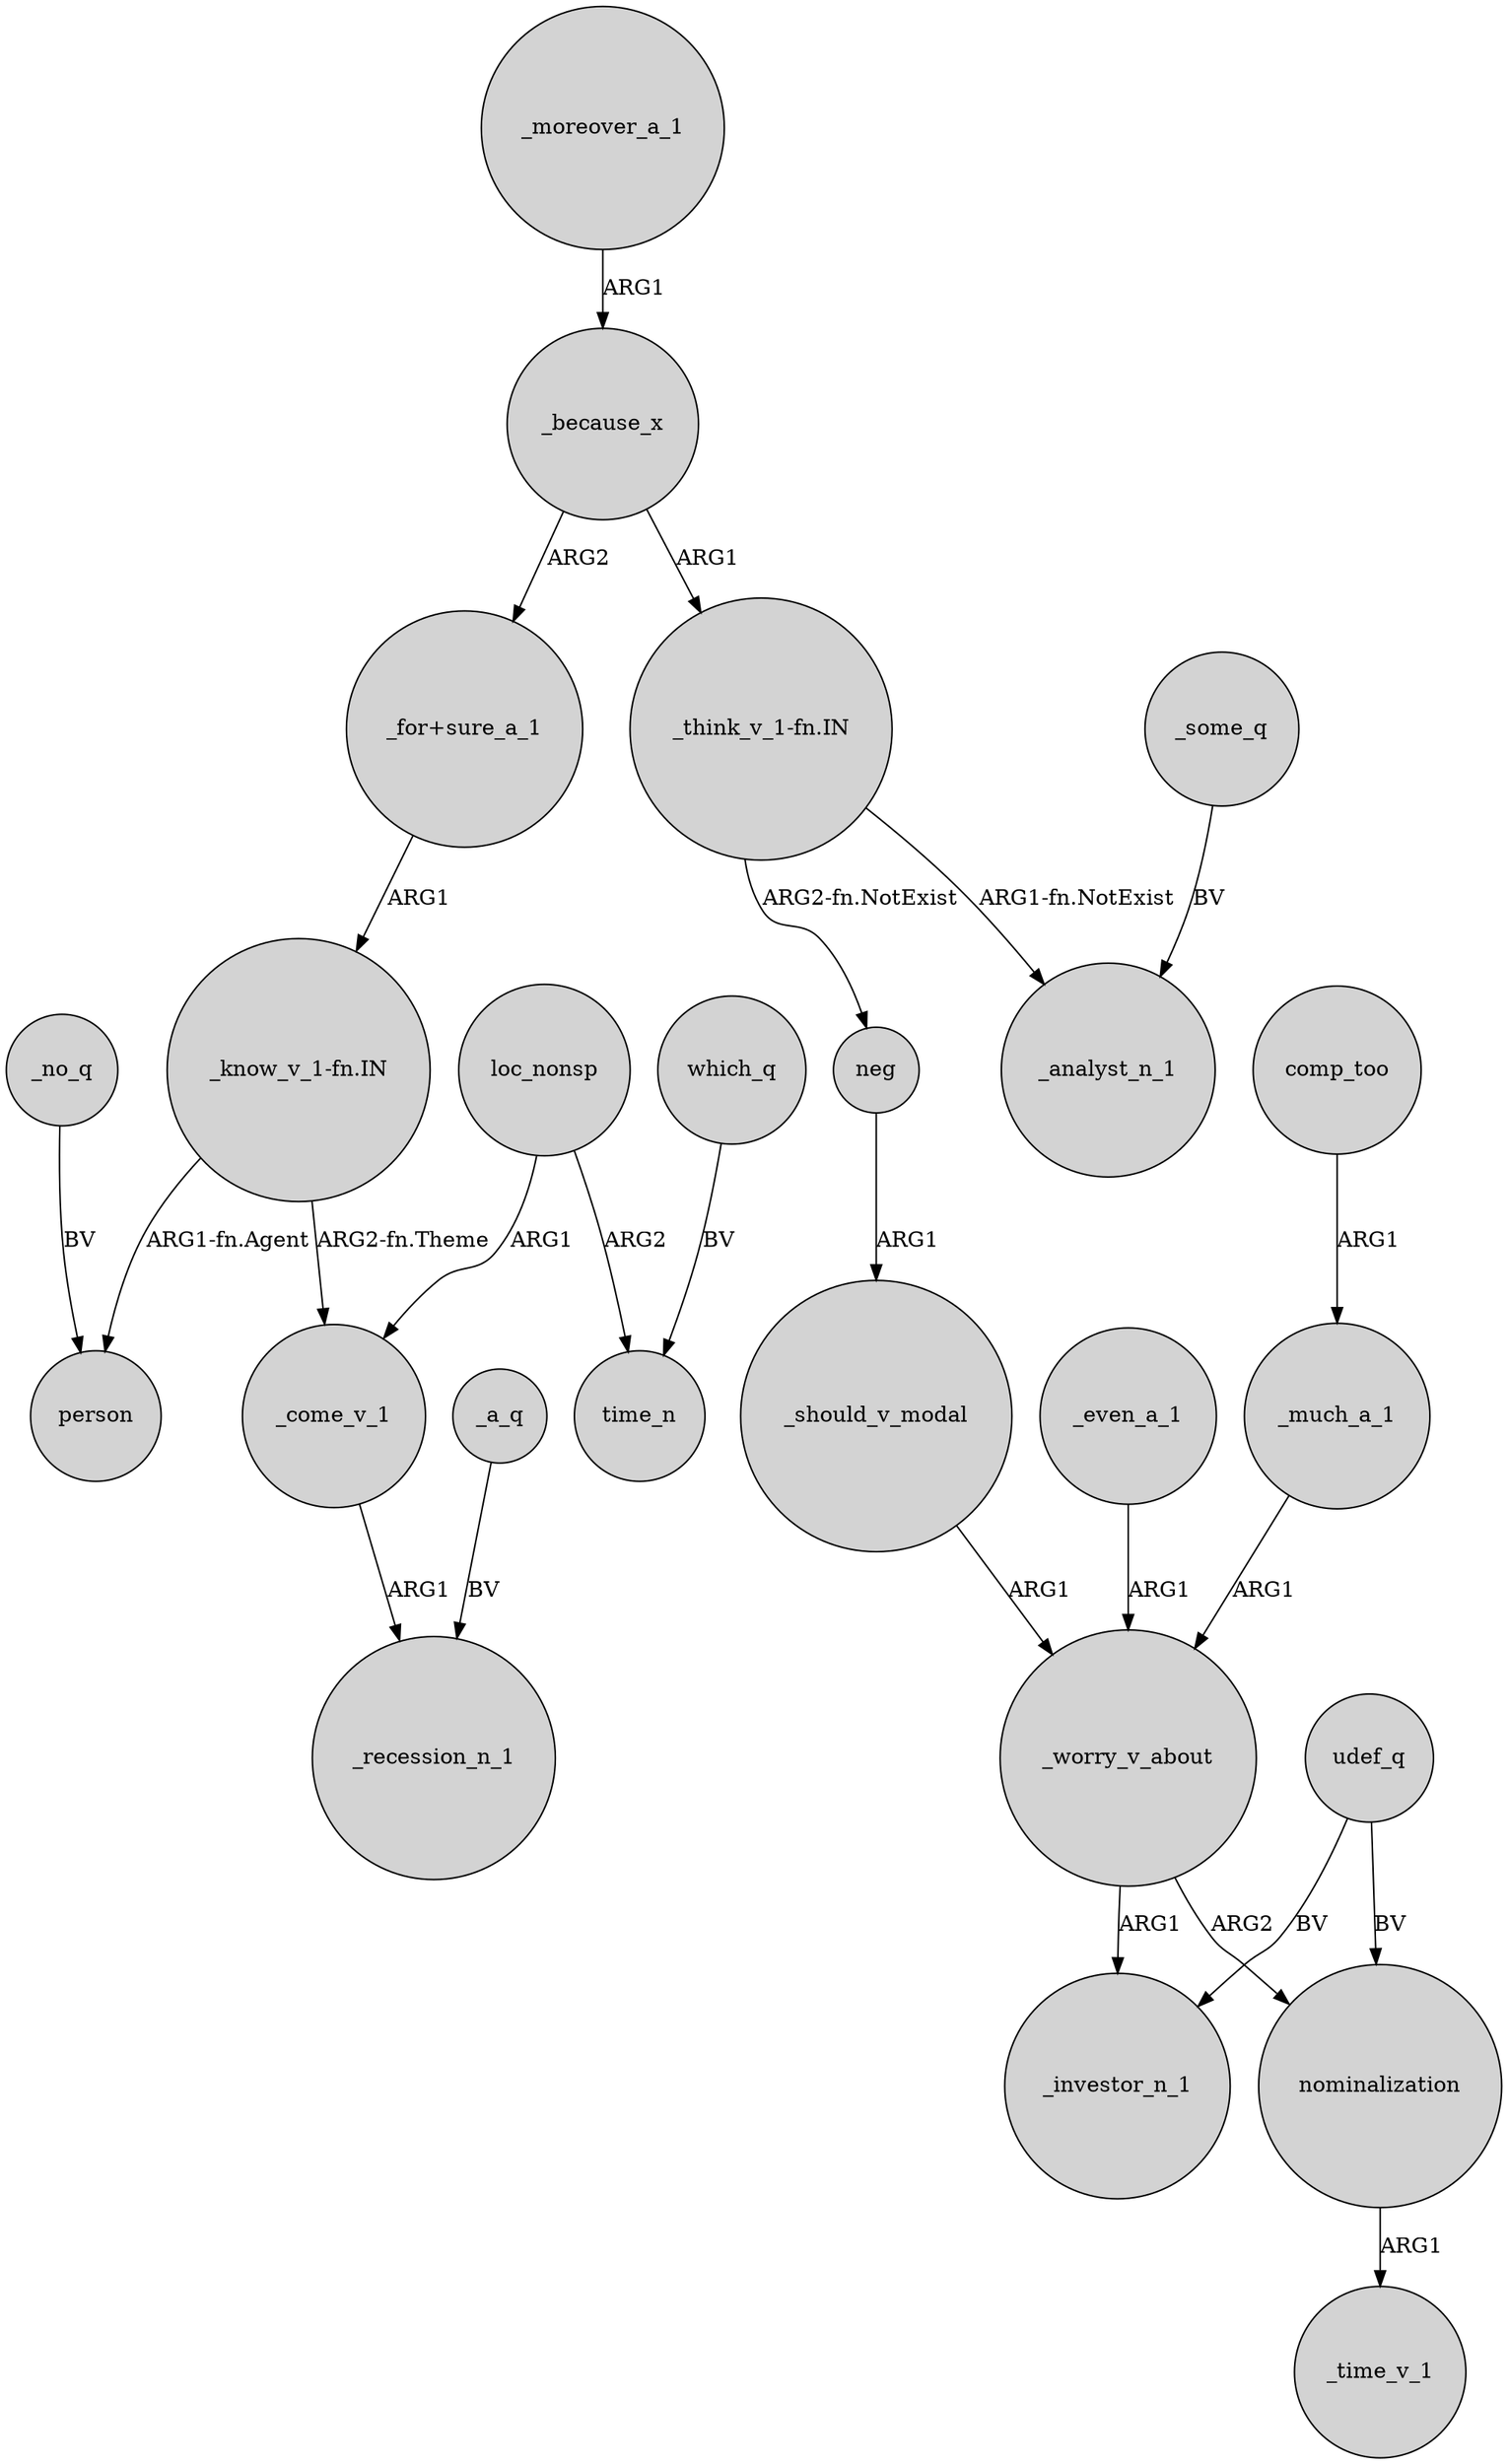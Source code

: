 digraph {
	node [shape=circle style=filled]
	_come_v_1 -> _recession_n_1 [label=ARG1]
	_because_x -> "_think_v_1-fn.IN" [label=ARG1]
	udef_q -> _investor_n_1 [label=BV]
	"_know_v_1-fn.IN" -> _come_v_1 [label="ARG2-fn.Theme"]
	neg -> _should_v_modal [label=ARG1]
	"_for+sure_a_1" -> "_know_v_1-fn.IN" [label=ARG1]
	nominalization -> _time_v_1 [label=ARG1]
	which_q -> time_n [label=BV]
	_much_a_1 -> _worry_v_about [label=ARG1]
	comp_too -> _much_a_1 [label=ARG1]
	_because_x -> "_for+sure_a_1" [label=ARG2]
	_worry_v_about -> nominalization [label=ARG2]
	loc_nonsp -> _come_v_1 [label=ARG1]
	loc_nonsp -> time_n [label=ARG2]
	_worry_v_about -> _investor_n_1 [label=ARG1]
	_moreover_a_1 -> _because_x [label=ARG1]
	"_know_v_1-fn.IN" -> person [label="ARG1-fn.Agent"]
	"_think_v_1-fn.IN" -> neg [label="ARG2-fn.NotExist"]
	_even_a_1 -> _worry_v_about [label=ARG1]
	_some_q -> _analyst_n_1 [label=BV]
	_no_q -> person [label=BV]
	udef_q -> nominalization [label=BV]
	_a_q -> _recession_n_1 [label=BV]
	_should_v_modal -> _worry_v_about [label=ARG1]
	"_think_v_1-fn.IN" -> _analyst_n_1 [label="ARG1-fn.NotExist"]
}
